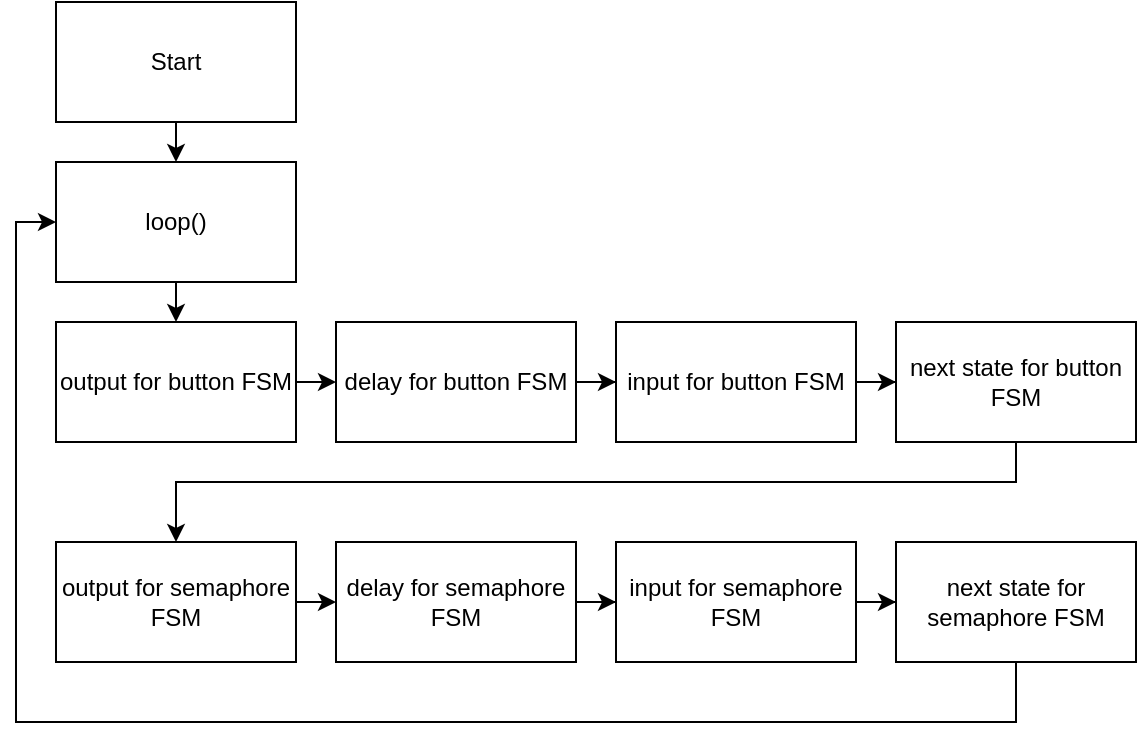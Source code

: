 <mxfile version="17.4.6" type="device"><diagram id="y5rYsv191hgRNY2A0CsL" name="Page-1"><mxGraphModel dx="1038" dy="547" grid="1" gridSize="10" guides="1" tooltips="1" connect="1" arrows="1" fold="1" page="1" pageScale="1" pageWidth="827" pageHeight="1169" math="0" shadow="0"><root><mxCell id="0"/><mxCell id="1" parent="0"/><mxCell id="LeqVGlxNJQoH8NjMi9j0-3" style="edgeStyle=orthogonalEdgeStyle;rounded=0;orthogonalLoop=1;jettySize=auto;html=1;exitX=0.5;exitY=1;exitDx=0;exitDy=0;entryX=0.5;entryY=0;entryDx=0;entryDy=0;" edge="1" parent="1" source="LeqVGlxNJQoH8NjMi9j0-1" target="LeqVGlxNJQoH8NjMi9j0-2"><mxGeometry relative="1" as="geometry"/></mxCell><mxCell id="LeqVGlxNJQoH8NjMi9j0-1" value="Start" style="rounded=0;whiteSpace=wrap;html=1;" vertex="1" parent="1"><mxGeometry x="90" y="60" width="120" height="60" as="geometry"/></mxCell><mxCell id="LeqVGlxNJQoH8NjMi9j0-10" style="edgeStyle=orthogonalEdgeStyle;rounded=0;orthogonalLoop=1;jettySize=auto;html=1;exitX=0.5;exitY=1;exitDx=0;exitDy=0;entryX=0.5;entryY=0;entryDx=0;entryDy=0;" edge="1" parent="1" source="LeqVGlxNJQoH8NjMi9j0-2" target="LeqVGlxNJQoH8NjMi9j0-4"><mxGeometry relative="1" as="geometry"/></mxCell><mxCell id="LeqVGlxNJQoH8NjMi9j0-2" value="loop()" style="rounded=0;whiteSpace=wrap;html=1;" vertex="1" parent="1"><mxGeometry x="90" y="140" width="120" height="60" as="geometry"/></mxCell><mxCell id="LeqVGlxNJQoH8NjMi9j0-11" style="edgeStyle=orthogonalEdgeStyle;rounded=0;orthogonalLoop=1;jettySize=auto;html=1;exitX=1;exitY=0.5;exitDx=0;exitDy=0;entryX=0;entryY=0.5;entryDx=0;entryDy=0;" edge="1" parent="1" source="LeqVGlxNJQoH8NjMi9j0-4" target="LeqVGlxNJQoH8NjMi9j0-5"><mxGeometry relative="1" as="geometry"/></mxCell><mxCell id="LeqVGlxNJQoH8NjMi9j0-4" value="output for button FSM" style="rounded=0;whiteSpace=wrap;html=1;" vertex="1" parent="1"><mxGeometry x="90" y="220" width="120" height="60" as="geometry"/></mxCell><mxCell id="LeqVGlxNJQoH8NjMi9j0-7" value="" style="edgeStyle=orthogonalEdgeStyle;rounded=0;orthogonalLoop=1;jettySize=auto;html=1;" edge="1" parent="1" source="LeqVGlxNJQoH8NjMi9j0-5" target="LeqVGlxNJQoH8NjMi9j0-6"><mxGeometry relative="1" as="geometry"/></mxCell><mxCell id="LeqVGlxNJQoH8NjMi9j0-5" value="delay for button FSM" style="rounded=0;whiteSpace=wrap;html=1;" vertex="1" parent="1"><mxGeometry x="230" y="220" width="120" height="60" as="geometry"/></mxCell><mxCell id="LeqVGlxNJQoH8NjMi9j0-9" value="" style="edgeStyle=orthogonalEdgeStyle;rounded=0;orthogonalLoop=1;jettySize=auto;html=1;" edge="1" parent="1" source="LeqVGlxNJQoH8NjMi9j0-6" target="LeqVGlxNJQoH8NjMi9j0-8"><mxGeometry relative="1" as="geometry"/></mxCell><mxCell id="LeqVGlxNJQoH8NjMi9j0-6" value="input for button FSM" style="whiteSpace=wrap;html=1;rounded=0;" vertex="1" parent="1"><mxGeometry x="370" y="220" width="120" height="60" as="geometry"/></mxCell><mxCell id="LeqVGlxNJQoH8NjMi9j0-13" value="" style="edgeStyle=orthogonalEdgeStyle;rounded=0;orthogonalLoop=1;jettySize=auto;html=1;entryX=0.5;entryY=0;entryDx=0;entryDy=0;" edge="1" parent="1" source="LeqVGlxNJQoH8NjMi9j0-8" target="LeqVGlxNJQoH8NjMi9j0-15"><mxGeometry relative="1" as="geometry"><mxPoint x="650" y="250" as="targetPoint"/><Array as="points"><mxPoint x="570" y="300"/><mxPoint x="150" y="300"/></Array></mxGeometry></mxCell><mxCell id="LeqVGlxNJQoH8NjMi9j0-8" value="next state for button FSM" style="whiteSpace=wrap;html=1;rounded=0;" vertex="1" parent="1"><mxGeometry x="510" y="220" width="120" height="60" as="geometry"/></mxCell><mxCell id="LeqVGlxNJQoH8NjMi9j0-14" style="edgeStyle=orthogonalEdgeStyle;rounded=0;orthogonalLoop=1;jettySize=auto;html=1;exitX=1;exitY=0.5;exitDx=0;exitDy=0;entryX=0;entryY=0.5;entryDx=0;entryDy=0;" edge="1" parent="1" source="LeqVGlxNJQoH8NjMi9j0-15" target="LeqVGlxNJQoH8NjMi9j0-17"><mxGeometry relative="1" as="geometry"/></mxCell><mxCell id="LeqVGlxNJQoH8NjMi9j0-15" value="output for semaphore FSM" style="rounded=0;whiteSpace=wrap;html=1;" vertex="1" parent="1"><mxGeometry x="90" y="330" width="120" height="60" as="geometry"/></mxCell><mxCell id="LeqVGlxNJQoH8NjMi9j0-16" value="" style="edgeStyle=orthogonalEdgeStyle;rounded=0;orthogonalLoop=1;jettySize=auto;html=1;" edge="1" parent="1" source="LeqVGlxNJQoH8NjMi9j0-17" target="LeqVGlxNJQoH8NjMi9j0-19"><mxGeometry relative="1" as="geometry"/></mxCell><mxCell id="LeqVGlxNJQoH8NjMi9j0-17" value="delay for semaphore FSM" style="rounded=0;whiteSpace=wrap;html=1;" vertex="1" parent="1"><mxGeometry x="230" y="330" width="120" height="60" as="geometry"/></mxCell><mxCell id="LeqVGlxNJQoH8NjMi9j0-18" value="" style="edgeStyle=orthogonalEdgeStyle;rounded=0;orthogonalLoop=1;jettySize=auto;html=1;" edge="1" parent="1" source="LeqVGlxNJQoH8NjMi9j0-19" target="LeqVGlxNJQoH8NjMi9j0-21"><mxGeometry relative="1" as="geometry"/></mxCell><mxCell id="LeqVGlxNJQoH8NjMi9j0-19" value="input for semaphore FSM" style="whiteSpace=wrap;html=1;rounded=0;" vertex="1" parent="1"><mxGeometry x="370" y="330" width="120" height="60" as="geometry"/></mxCell><mxCell id="LeqVGlxNJQoH8NjMi9j0-20" value="" style="edgeStyle=orthogonalEdgeStyle;rounded=0;orthogonalLoop=1;jettySize=auto;html=1;entryX=0;entryY=0.5;entryDx=0;entryDy=0;" edge="1" parent="1" source="LeqVGlxNJQoH8NjMi9j0-21" target="LeqVGlxNJQoH8NjMi9j0-2"><mxGeometry relative="1" as="geometry"><mxPoint x="40" y="300" as="targetPoint"/><Array as="points"><mxPoint x="570" y="420"/><mxPoint x="70" y="420"/><mxPoint x="70" y="170"/></Array></mxGeometry></mxCell><mxCell id="LeqVGlxNJQoH8NjMi9j0-21" value="next state for semaphore FSM" style="whiteSpace=wrap;html=1;rounded=0;" vertex="1" parent="1"><mxGeometry x="510" y="330" width="120" height="60" as="geometry"/></mxCell></root></mxGraphModel></diagram></mxfile>